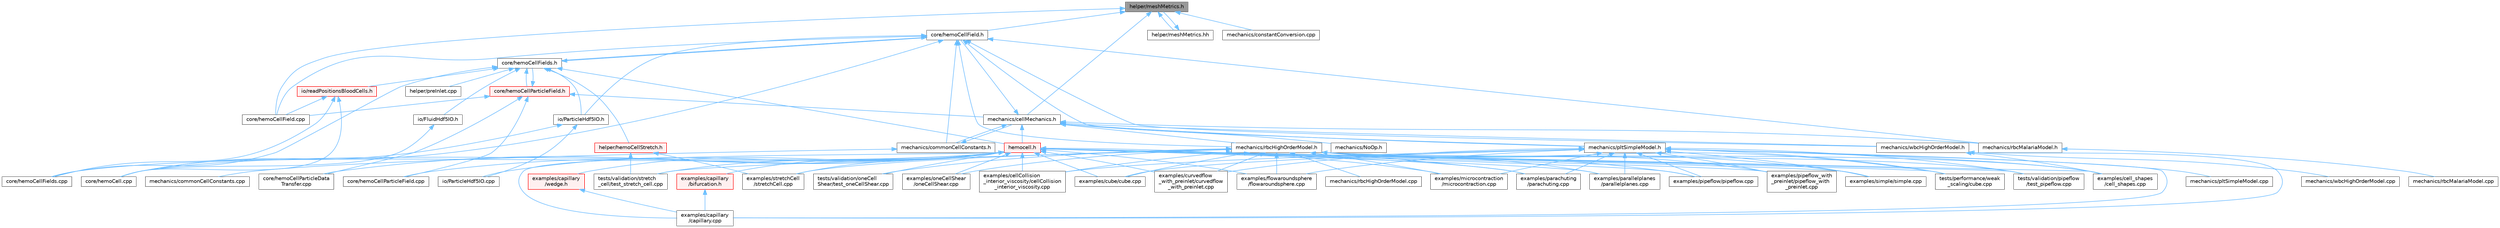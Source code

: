 digraph "helper/meshMetrics.h"
{
 // LATEX_PDF_SIZE
  bgcolor="transparent";
  edge [fontname=Helvetica,fontsize=10,labelfontname=Helvetica,labelfontsize=10];
  node [fontname=Helvetica,fontsize=10,shape=box,height=0.2,width=0.4];
  Node1 [id="Node000001",label="helper/meshMetrics.h",height=0.2,width=0.4,color="gray40", fillcolor="grey60", style="filled", fontcolor="black",tooltip=" "];
  Node1 -> Node2 [id="edge1_Node000001_Node000002",dir="back",color="steelblue1",style="solid",tooltip=" "];
  Node2 [id="Node000002",label="core/hemoCellField.cpp",height=0.2,width=0.4,color="grey40", fillcolor="white", style="filled",URL="$hemoCellField_8cpp.html",tooltip=" "];
  Node1 -> Node3 [id="edge2_Node000001_Node000003",dir="back",color="steelblue1",style="solid",tooltip=" "];
  Node3 [id="Node000003",label="core/hemoCellField.h",height=0.2,width=0.4,color="grey40", fillcolor="white", style="filled",URL="$hemoCellField_8h.html",tooltip=" "];
  Node3 -> Node4 [id="edge3_Node000003_Node000004",dir="back",color="steelblue1",style="solid",tooltip=" "];
  Node4 [id="Node000004",label="core/hemoCell.cpp",height=0.2,width=0.4,color="grey40", fillcolor="white", style="filled",URL="$hemoCell_8cpp.html",tooltip=" "];
  Node3 -> Node2 [id="edge4_Node000003_Node000002",dir="back",color="steelblue1",style="solid",tooltip=" "];
  Node3 -> Node5 [id="edge5_Node000003_Node000005",dir="back",color="steelblue1",style="solid",tooltip=" "];
  Node5 [id="Node000005",label="core/hemoCellFields.h",height=0.2,width=0.4,color="grey40", fillcolor="white", style="filled",URL="$hemoCellFields_8h.html",tooltip=" "];
  Node5 -> Node3 [id="edge6_Node000005_Node000003",dir="back",color="steelblue1",style="solid",tooltip=" "];
  Node5 -> Node6 [id="edge7_Node000005_Node000006",dir="back",color="steelblue1",style="solid",tooltip=" "];
  Node6 [id="Node000006",label="core/hemoCellFields.cpp",height=0.2,width=0.4,color="grey40", fillcolor="white", style="filled",URL="$hemoCellFields_8cpp.html",tooltip=" "];
  Node5 -> Node7 [id="edge8_Node000005_Node000007",dir="back",color="steelblue1",style="solid",tooltip=" "];
  Node7 [id="Node000007",label="core/hemoCellParticleField.h",height=0.2,width=0.4,color="red", fillcolor="#FFF0F0", style="filled",URL="$hemoCellParticleField_8h.html",tooltip=" "];
  Node7 -> Node2 [id="edge9_Node000007_Node000002",dir="back",color="steelblue1",style="solid",tooltip=" "];
  Node7 -> Node5 [id="edge10_Node000007_Node000005",dir="back",color="steelblue1",style="solid",tooltip=" "];
  Node7 -> Node8 [id="edge11_Node000007_Node000008",dir="back",color="steelblue1",style="solid",tooltip=" "];
  Node8 [id="Node000008",label="core/hemoCellParticleData\lTransfer.cpp",height=0.2,width=0.4,color="grey40", fillcolor="white", style="filled",URL="$hemoCellParticleDataTransfer_8cpp.html",tooltip=" "];
  Node7 -> Node10 [id="edge12_Node000007_Node000010",dir="back",color="steelblue1",style="solid",tooltip=" "];
  Node10 [id="Node000010",label="core/hemoCellParticleField.cpp",height=0.2,width=0.4,color="grey40", fillcolor="white", style="filled",URL="$hemoCellParticleField_8cpp.html",tooltip=" "];
  Node7 -> Node20 [id="edge13_Node000007_Node000020",dir="back",color="steelblue1",style="solid",tooltip=" "];
  Node20 [id="Node000020",label="mechanics/cellMechanics.h",height=0.2,width=0.4,color="grey40", fillcolor="white", style="filled",URL="$cellMechanics_8h.html",tooltip=" "];
  Node20 -> Node3 [id="edge14_Node000020_Node000003",dir="back",color="steelblue1",style="solid",tooltip=" "];
  Node20 -> Node21 [id="edge15_Node000020_Node000021",dir="back",color="steelblue1",style="solid",tooltip=" "];
  Node21 [id="Node000021",label="hemocell.h",height=0.2,width=0.4,color="red", fillcolor="#FFF0F0", style="filled",URL="$hemocell_8h.html",tooltip=" "];
  Node21 -> Node4 [id="edge16_Node000021_Node000004",dir="back",color="steelblue1",style="solid",tooltip=" "];
  Node21 -> Node6 [id="edge17_Node000021_Node000006",dir="back",color="steelblue1",style="solid",tooltip=" "];
  Node21 -> Node8 [id="edge18_Node000021_Node000008",dir="back",color="steelblue1",style="solid",tooltip=" "];
  Node21 -> Node10 [id="edge19_Node000021_Node000010",dir="back",color="steelblue1",style="solid",tooltip=" "];
  Node21 -> Node22 [id="edge20_Node000021_Node000022",dir="back",color="steelblue1",style="solid",tooltip=" "];
  Node22 [id="Node000022",label="examples/capillary\l/bifurcation.h",height=0.2,width=0.4,color="red", fillcolor="#FFF0F0", style="filled",URL="$bifurcation_8h.html",tooltip=" "];
  Node22 -> Node24 [id="edge21_Node000022_Node000024",dir="back",color="steelblue1",style="solid",tooltip=" "];
  Node24 [id="Node000024",label="examples/capillary\l/capillary.cpp",height=0.2,width=0.4,color="grey40", fillcolor="white", style="filled",URL="$capillary_8cpp.html",tooltip=" "];
  Node21 -> Node24 [id="edge22_Node000021_Node000024",dir="back",color="steelblue1",style="solid",tooltip=" "];
  Node21 -> Node25 [id="edge23_Node000021_Node000025",dir="back",color="steelblue1",style="solid",tooltip=" "];
  Node25 [id="Node000025",label="examples/capillary\l/wedge.h",height=0.2,width=0.4,color="red", fillcolor="#FFF0F0", style="filled",URL="$wedge_8h.html",tooltip=" "];
  Node25 -> Node24 [id="edge24_Node000025_Node000024",dir="back",color="steelblue1",style="solid",tooltip=" "];
  Node21 -> Node27 [id="edge25_Node000021_Node000027",dir="back",color="steelblue1",style="solid",tooltip=" "];
  Node27 [id="Node000027",label="examples/cellCollision\l_interior_viscosity/cellCollision\l_interior_viscosity.cpp",height=0.2,width=0.4,color="grey40", fillcolor="white", style="filled",URL="$cellCollision__interior__viscosity_8cpp.html",tooltip=" "];
  Node21 -> Node28 [id="edge26_Node000021_Node000028",dir="back",color="steelblue1",style="solid",tooltip=" "];
  Node28 [id="Node000028",label="examples/cell_shapes\l/cell_shapes.cpp",height=0.2,width=0.4,color="grey40", fillcolor="white", style="filled",URL="$cell__shapes_8cpp.html",tooltip=" "];
  Node21 -> Node29 [id="edge27_Node000021_Node000029",dir="back",color="steelblue1",style="solid",tooltip=" "];
  Node29 [id="Node000029",label="examples/cube/cube.cpp",height=0.2,width=0.4,color="grey40", fillcolor="white", style="filled",URL="$examples_2cube_2cube_8cpp.html",tooltip=" "];
  Node21 -> Node30 [id="edge28_Node000021_Node000030",dir="back",color="steelblue1",style="solid",tooltip=" "];
  Node30 [id="Node000030",label="examples/curvedflow\l_with_preinlet/curvedflow\l_with_preinlet.cpp",height=0.2,width=0.4,color="grey40", fillcolor="white", style="filled",URL="$curvedflow__with__preinlet_8cpp.html",tooltip=" "];
  Node21 -> Node31 [id="edge29_Node000021_Node000031",dir="back",color="steelblue1",style="solid",tooltip=" "];
  Node31 [id="Node000031",label="examples/flowaroundsphere\l/flowaroundsphere.cpp",height=0.2,width=0.4,color="grey40", fillcolor="white", style="filled",URL="$flowaroundsphere_8cpp.html",tooltip=" "];
  Node21 -> Node32 [id="edge30_Node000021_Node000032",dir="back",color="steelblue1",style="solid",tooltip=" "];
  Node32 [id="Node000032",label="examples/microcontraction\l/microcontraction.cpp",height=0.2,width=0.4,color="grey40", fillcolor="white", style="filled",URL="$microcontraction_8cpp.html",tooltip=" "];
  Node21 -> Node33 [id="edge31_Node000021_Node000033",dir="back",color="steelblue1",style="solid",tooltip=" "];
  Node33 [id="Node000033",label="examples/oneCellShear\l/oneCellShear.cpp",height=0.2,width=0.4,color="grey40", fillcolor="white", style="filled",URL="$oneCellShear_8cpp.html",tooltip=" "];
  Node21 -> Node34 [id="edge32_Node000021_Node000034",dir="back",color="steelblue1",style="solid",tooltip=" "];
  Node34 [id="Node000034",label="examples/parachuting\l/parachuting.cpp",height=0.2,width=0.4,color="grey40", fillcolor="white", style="filled",URL="$parachuting_8cpp.html",tooltip=" "];
  Node21 -> Node35 [id="edge33_Node000021_Node000035",dir="back",color="steelblue1",style="solid",tooltip=" "];
  Node35 [id="Node000035",label="examples/parallelplanes\l/parallelplanes.cpp",height=0.2,width=0.4,color="grey40", fillcolor="white", style="filled",URL="$parallelplanes_8cpp.html",tooltip=" "];
  Node21 -> Node36 [id="edge34_Node000021_Node000036",dir="back",color="steelblue1",style="solid",tooltip=" "];
  Node36 [id="Node000036",label="examples/pipeflow/pipeflow.cpp",height=0.2,width=0.4,color="grey40", fillcolor="white", style="filled",URL="$pipeflow_8cpp.html",tooltip=" "];
  Node21 -> Node37 [id="edge35_Node000021_Node000037",dir="back",color="steelblue1",style="solid",tooltip=" "];
  Node37 [id="Node000037",label="examples/pipeflow_with\l_preinlet/pipeflow_with\l_preinlet.cpp",height=0.2,width=0.4,color="grey40", fillcolor="white", style="filled",URL="$pipeflow__with__preinlet_8cpp.html",tooltip=" "];
  Node21 -> Node38 [id="edge36_Node000021_Node000038",dir="back",color="steelblue1",style="solid",tooltip=" "];
  Node38 [id="Node000038",label="examples/simple/simple.cpp",height=0.2,width=0.4,color="grey40", fillcolor="white", style="filled",URL="$simple_8cpp.html",tooltip=" "];
  Node21 -> Node39 [id="edge37_Node000021_Node000039",dir="back",color="steelblue1",style="solid",tooltip=" "];
  Node39 [id="Node000039",label="examples/stretchCell\l/stretchCell.cpp",height=0.2,width=0.4,color="grey40", fillcolor="white", style="filled",URL="$stretchCell_8cpp.html",tooltip=" "];
  Node21 -> Node55 [id="edge38_Node000021_Node000055",dir="back",color="steelblue1",style="solid",tooltip=" "];
  Node55 [id="Node000055",label="io/ParticleHdf5IO.cpp",height=0.2,width=0.4,color="grey40", fillcolor="white", style="filled",URL="$ParticleHdf5IO_8cpp.html",tooltip=" "];
  Node21 -> Node42 [id="edge39_Node000021_Node000042",dir="back",color="steelblue1",style="solid",tooltip=" "];
  Node42 [id="Node000042",label="tests/performance/weak\l_scaling/cube.cpp",height=0.2,width=0.4,color="grey40", fillcolor="white", style="filled",URL="$tests_2performance_2weak__scaling_2cube_8cpp.html",tooltip=" "];
  Node21 -> Node43 [id="edge40_Node000021_Node000043",dir="back",color="steelblue1",style="solid",tooltip=" "];
  Node43 [id="Node000043",label="tests/validation/oneCell\lShear/test_oneCellShear.cpp",height=0.2,width=0.4,color="grey40", fillcolor="white", style="filled",URL="$test__oneCellShear_8cpp.html",tooltip=" "];
  Node21 -> Node44 [id="edge41_Node000021_Node000044",dir="back",color="steelblue1",style="solid",tooltip=" "];
  Node44 [id="Node000044",label="tests/validation/pipeflow\l/test_pipeflow.cpp",height=0.2,width=0.4,color="grey40", fillcolor="white", style="filled",URL="$test__pipeflow_8cpp.html",tooltip=" "];
  Node21 -> Node45 [id="edge42_Node000021_Node000045",dir="back",color="steelblue1",style="solid",tooltip=" "];
  Node45 [id="Node000045",label="tests/validation/stretch\l_cell/test_stretch_cell.cpp",height=0.2,width=0.4,color="grey40", fillcolor="white", style="filled",URL="$test__stretch__cell_8cpp.html",tooltip=" "];
  Node20 -> Node57 [id="edge43_Node000020_Node000057",dir="back",color="steelblue1",style="solid",tooltip=" "];
  Node57 [id="Node000057",label="mechanics/NoOp.h",height=0.2,width=0.4,color="grey40", fillcolor="white", style="filled",URL="$NoOp_8h.html",tooltip=" "];
  Node20 -> Node58 [id="edge44_Node000020_Node000058",dir="back",color="steelblue1",style="solid",tooltip=" "];
  Node58 [id="Node000058",label="mechanics/commonCellConstants.h",height=0.2,width=0.4,color="grey40", fillcolor="white", style="filled",URL="$commonCellConstants_8h.html",tooltip=" "];
  Node58 -> Node20 [id="edge45_Node000058_Node000020",dir="back",color="steelblue1",style="solid",tooltip=" "];
  Node58 -> Node59 [id="edge46_Node000058_Node000059",dir="back",color="steelblue1",style="solid",tooltip=" "];
  Node59 [id="Node000059",label="mechanics/commonCellConstants.cpp",height=0.2,width=0.4,color="grey40", fillcolor="white", style="filled",URL="$commonCellConstants_8cpp.html",tooltip=" "];
  Node20 -> Node60 [id="edge47_Node000020_Node000060",dir="back",color="steelblue1",style="solid",tooltip=" "];
  Node60 [id="Node000060",label="mechanics/pltSimpleModel.h",height=0.2,width=0.4,color="grey40", fillcolor="white", style="filled",URL="$pltSimpleModel_8h.html",tooltip=" "];
  Node60 -> Node24 [id="edge48_Node000060_Node000024",dir="back",color="steelblue1",style="solid",tooltip=" "];
  Node60 -> Node27 [id="edge49_Node000060_Node000027",dir="back",color="steelblue1",style="solid",tooltip=" "];
  Node60 -> Node28 [id="edge50_Node000060_Node000028",dir="back",color="steelblue1",style="solid",tooltip=" "];
  Node60 -> Node29 [id="edge51_Node000060_Node000029",dir="back",color="steelblue1",style="solid",tooltip=" "];
  Node60 -> Node30 [id="edge52_Node000060_Node000030",dir="back",color="steelblue1",style="solid",tooltip=" "];
  Node60 -> Node31 [id="edge53_Node000060_Node000031",dir="back",color="steelblue1",style="solid",tooltip=" "];
  Node60 -> Node32 [id="edge54_Node000060_Node000032",dir="back",color="steelblue1",style="solid",tooltip=" "];
  Node60 -> Node34 [id="edge55_Node000060_Node000034",dir="back",color="steelblue1",style="solid",tooltip=" "];
  Node60 -> Node35 [id="edge56_Node000060_Node000035",dir="back",color="steelblue1",style="solid",tooltip=" "];
  Node60 -> Node36 [id="edge57_Node000060_Node000036",dir="back",color="steelblue1",style="solid",tooltip=" "];
  Node60 -> Node37 [id="edge58_Node000060_Node000037",dir="back",color="steelblue1",style="solid",tooltip=" "];
  Node60 -> Node38 [id="edge59_Node000060_Node000038",dir="back",color="steelblue1",style="solid",tooltip=" "];
  Node60 -> Node13 [id="edge60_Node000060_Node000013",dir="back",color="steelblue1",style="solid",tooltip=" "];
  Node13 [id="Node000013",label="mechanics/pltSimpleModel.cpp",height=0.2,width=0.4,color="grey40", fillcolor="white", style="filled",URL="$pltSimpleModel_8cpp.html",tooltip=" "];
  Node60 -> Node42 [id="edge61_Node000060_Node000042",dir="back",color="steelblue1",style="solid",tooltip=" "];
  Node60 -> Node44 [id="edge62_Node000060_Node000044",dir="back",color="steelblue1",style="solid",tooltip=" "];
  Node20 -> Node61 [id="edge63_Node000020_Node000061",dir="back",color="steelblue1",style="solid",tooltip=" "];
  Node61 [id="Node000061",label="mechanics/rbcHighOrderModel.h",height=0.2,width=0.4,color="grey40", fillcolor="white", style="filled",URL="$rbcHighOrderModel_8h.html",tooltip=" "];
  Node61 -> Node27 [id="edge64_Node000061_Node000027",dir="back",color="steelblue1",style="solid",tooltip=" "];
  Node61 -> Node28 [id="edge65_Node000061_Node000028",dir="back",color="steelblue1",style="solid",tooltip=" "];
  Node61 -> Node29 [id="edge66_Node000061_Node000029",dir="back",color="steelblue1",style="solid",tooltip=" "];
  Node61 -> Node30 [id="edge67_Node000061_Node000030",dir="back",color="steelblue1",style="solid",tooltip=" "];
  Node61 -> Node31 [id="edge68_Node000061_Node000031",dir="back",color="steelblue1",style="solid",tooltip=" "];
  Node61 -> Node32 [id="edge69_Node000061_Node000032",dir="back",color="steelblue1",style="solid",tooltip=" "];
  Node61 -> Node33 [id="edge70_Node000061_Node000033",dir="back",color="steelblue1",style="solid",tooltip=" "];
  Node61 -> Node34 [id="edge71_Node000061_Node000034",dir="back",color="steelblue1",style="solid",tooltip=" "];
  Node61 -> Node35 [id="edge72_Node000061_Node000035",dir="back",color="steelblue1",style="solid",tooltip=" "];
  Node61 -> Node36 [id="edge73_Node000061_Node000036",dir="back",color="steelblue1",style="solid",tooltip=" "];
  Node61 -> Node37 [id="edge74_Node000061_Node000037",dir="back",color="steelblue1",style="solid",tooltip=" "];
  Node61 -> Node38 [id="edge75_Node000061_Node000038",dir="back",color="steelblue1",style="solid",tooltip=" "];
  Node61 -> Node39 [id="edge76_Node000061_Node000039",dir="back",color="steelblue1",style="solid",tooltip=" "];
  Node61 -> Node62 [id="edge77_Node000061_Node000062",dir="back",color="steelblue1",style="solid",tooltip=" "];
  Node62 [id="Node000062",label="mechanics/rbcHighOrderModel.cpp",height=0.2,width=0.4,color="grey40", fillcolor="white", style="filled",URL="$rbcHighOrderModel_8cpp.html",tooltip=" "];
  Node61 -> Node42 [id="edge78_Node000061_Node000042",dir="back",color="steelblue1",style="solid",tooltip=" "];
  Node61 -> Node43 [id="edge79_Node000061_Node000043",dir="back",color="steelblue1",style="solid",tooltip=" "];
  Node61 -> Node44 [id="edge80_Node000061_Node000044",dir="back",color="steelblue1",style="solid",tooltip=" "];
  Node61 -> Node45 [id="edge81_Node000061_Node000045",dir="back",color="steelblue1",style="solid",tooltip=" "];
  Node20 -> Node63 [id="edge82_Node000020_Node000063",dir="back",color="steelblue1",style="solid",tooltip=" "];
  Node63 [id="Node000063",label="mechanics/rbcMalariaModel.h",height=0.2,width=0.4,color="grey40", fillcolor="white", style="filled",URL="$rbcMalariaModel_8h.html",tooltip=" "];
  Node63 -> Node64 [id="edge83_Node000063_Node000064",dir="back",color="steelblue1",style="solid",tooltip=" "];
  Node64 [id="Node000064",label="mechanics/rbcMalariaModel.cpp",height=0.2,width=0.4,color="grey40", fillcolor="white", style="filled",URL="$rbcMalariaModel_8cpp.html",tooltip=" "];
  Node20 -> Node65 [id="edge84_Node000020_Node000065",dir="back",color="steelblue1",style="solid",tooltip=" "];
  Node65 [id="Node000065",label="mechanics/wbcHighOrderModel.h",height=0.2,width=0.4,color="grey40", fillcolor="white", style="filled",URL="$wbcHighOrderModel_8h.html",tooltip=" "];
  Node65 -> Node24 [id="edge85_Node000065_Node000024",dir="back",color="steelblue1",style="solid",tooltip=" "];
  Node65 -> Node28 [id="edge86_Node000065_Node000028",dir="back",color="steelblue1",style="solid",tooltip=" "];
  Node65 -> Node66 [id="edge87_Node000065_Node000066",dir="back",color="steelblue1",style="solid",tooltip=" "];
  Node66 [id="Node000066",label="mechanics/wbcHighOrderModel.cpp",height=0.2,width=0.4,color="grey40", fillcolor="white", style="filled",URL="$wbcHighOrderModel_8cpp.html",tooltip=" "];
  Node5 -> Node67 [id="edge88_Node000005_Node000067",dir="back",color="steelblue1",style="solid",tooltip=" "];
  Node67 [id="Node000067",label="helper/hemoCellStretch.h",height=0.2,width=0.4,color="red", fillcolor="#FFF0F0", style="filled",URL="$hemoCellStretch_8h.html",tooltip=" "];
  Node67 -> Node39 [id="edge89_Node000067_Node000039",dir="back",color="steelblue1",style="solid",tooltip=" "];
  Node67 -> Node45 [id="edge90_Node000067_Node000045",dir="back",color="steelblue1",style="solid",tooltip=" "];
  Node5 -> Node52 [id="edge91_Node000005_Node000052",dir="back",color="steelblue1",style="solid",tooltip=" "];
  Node52 [id="Node000052",label="helper/preInlet.cpp",height=0.2,width=0.4,color="grey40", fillcolor="white", style="filled",URL="$preInlet_8cpp.html",tooltip=" "];
  Node5 -> Node21 [id="edge92_Node000005_Node000021",dir="back",color="steelblue1",style="solid",tooltip=" "];
  Node5 -> Node69 [id="edge93_Node000005_Node000069",dir="back",color="steelblue1",style="solid",tooltip=" "];
  Node69 [id="Node000069",label="io/FluidHdf5IO.h",height=0.2,width=0.4,color="grey40", fillcolor="white", style="filled",URL="$FluidHdf5IO_8h.html",tooltip=" "];
  Node69 -> Node4 [id="edge94_Node000069_Node000004",dir="back",color="steelblue1",style="solid",tooltip=" "];
  Node5 -> Node70 [id="edge95_Node000005_Node000070",dir="back",color="steelblue1",style="solid",tooltip=" "];
  Node70 [id="Node000070",label="io/ParticleHdf5IO.h",height=0.2,width=0.4,color="grey40", fillcolor="white", style="filled",URL="$ParticleHdf5IO_8h.html",tooltip=" "];
  Node70 -> Node4 [id="edge96_Node000070_Node000004",dir="back",color="steelblue1",style="solid",tooltip=" "];
  Node70 -> Node55 [id="edge97_Node000070_Node000055",dir="back",color="steelblue1",style="solid",tooltip=" "];
  Node5 -> Node71 [id="edge98_Node000005_Node000071",dir="back",color="steelblue1",style="solid",tooltip=" "];
  Node71 [id="Node000071",label="io/readPositionsBloodCells.h",height=0.2,width=0.4,color="red", fillcolor="#FFF0F0", style="filled",URL="$readPositionsBloodCells_8h.html",tooltip=" "];
  Node71 -> Node4 [id="edge99_Node000071_Node000004",dir="back",color="steelblue1",style="solid",tooltip=" "];
  Node71 -> Node2 [id="edge100_Node000071_Node000002",dir="back",color="steelblue1",style="solid",tooltip=" "];
  Node71 -> Node6 [id="edge101_Node000071_Node000006",dir="back",color="steelblue1",style="solid",tooltip=" "];
  Node3 -> Node70 [id="edge102_Node000003_Node000070",dir="back",color="steelblue1",style="solid",tooltip=" "];
  Node3 -> Node58 [id="edge103_Node000003_Node000058",dir="back",color="steelblue1",style="solid",tooltip=" "];
  Node3 -> Node60 [id="edge104_Node000003_Node000060",dir="back",color="steelblue1",style="solid",tooltip=" "];
  Node3 -> Node61 [id="edge105_Node000003_Node000061",dir="back",color="steelblue1",style="solid",tooltip=" "];
  Node3 -> Node63 [id="edge106_Node000003_Node000063",dir="back",color="steelblue1",style="solid",tooltip=" "];
  Node3 -> Node65 [id="edge107_Node000003_Node000065",dir="back",color="steelblue1",style="solid",tooltip=" "];
  Node1 -> Node72 [id="edge108_Node000001_Node000072",dir="back",color="steelblue1",style="solid",tooltip=" "];
  Node72 [id="Node000072",label="helper/meshMetrics.hh",height=0.2,width=0.4,color="grey40", fillcolor="white", style="filled",URL="$meshMetrics_8hh.html",tooltip=" "];
  Node72 -> Node1 [id="edge109_Node000072_Node000001",dir="back",color="steelblue1",style="solid",tooltip=" "];
  Node1 -> Node20 [id="edge110_Node000001_Node000020",dir="back",color="steelblue1",style="solid",tooltip=" "];
  Node1 -> Node73 [id="edge111_Node000001_Node000073",dir="back",color="steelblue1",style="solid",tooltip=" "];
  Node73 [id="Node000073",label="mechanics/constantConversion.cpp",height=0.2,width=0.4,color="grey40", fillcolor="white", style="filled",URL="$constantConversion_8cpp.html",tooltip=" "];
}
